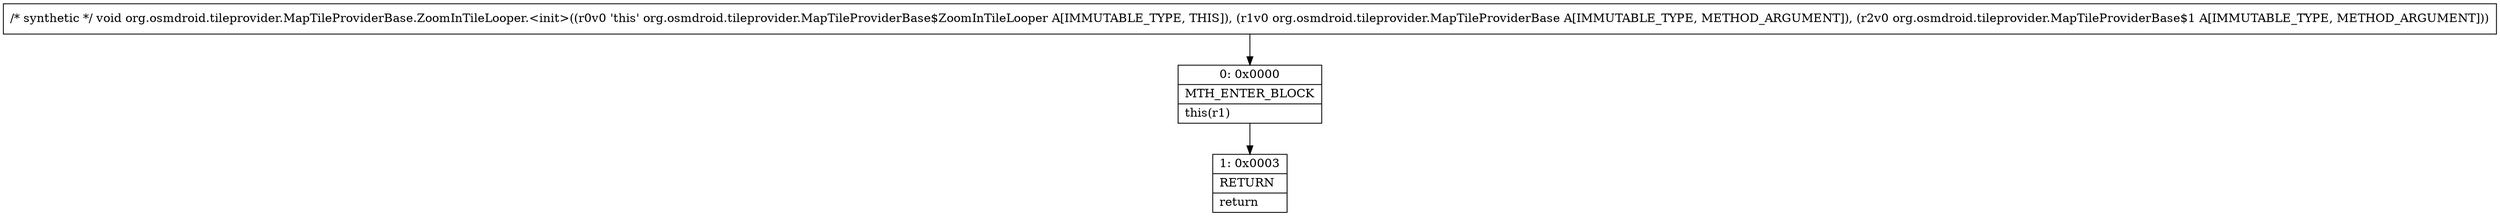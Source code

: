 digraph "CFG fororg.osmdroid.tileprovider.MapTileProviderBase.ZoomInTileLooper.\<init\>(Lorg\/osmdroid\/tileprovider\/MapTileProviderBase;Lorg\/osmdroid\/tileprovider\/MapTileProviderBase$1;)V" {
Node_0 [shape=record,label="{0\:\ 0x0000|MTH_ENTER_BLOCK\l|this(r1)\l}"];
Node_1 [shape=record,label="{1\:\ 0x0003|RETURN\l|return\l}"];
MethodNode[shape=record,label="{\/* synthetic *\/ void org.osmdroid.tileprovider.MapTileProviderBase.ZoomInTileLooper.\<init\>((r0v0 'this' org.osmdroid.tileprovider.MapTileProviderBase$ZoomInTileLooper A[IMMUTABLE_TYPE, THIS]), (r1v0 org.osmdroid.tileprovider.MapTileProviderBase A[IMMUTABLE_TYPE, METHOD_ARGUMENT]), (r2v0 org.osmdroid.tileprovider.MapTileProviderBase$1 A[IMMUTABLE_TYPE, METHOD_ARGUMENT])) }"];
MethodNode -> Node_0;
Node_0 -> Node_1;
}


